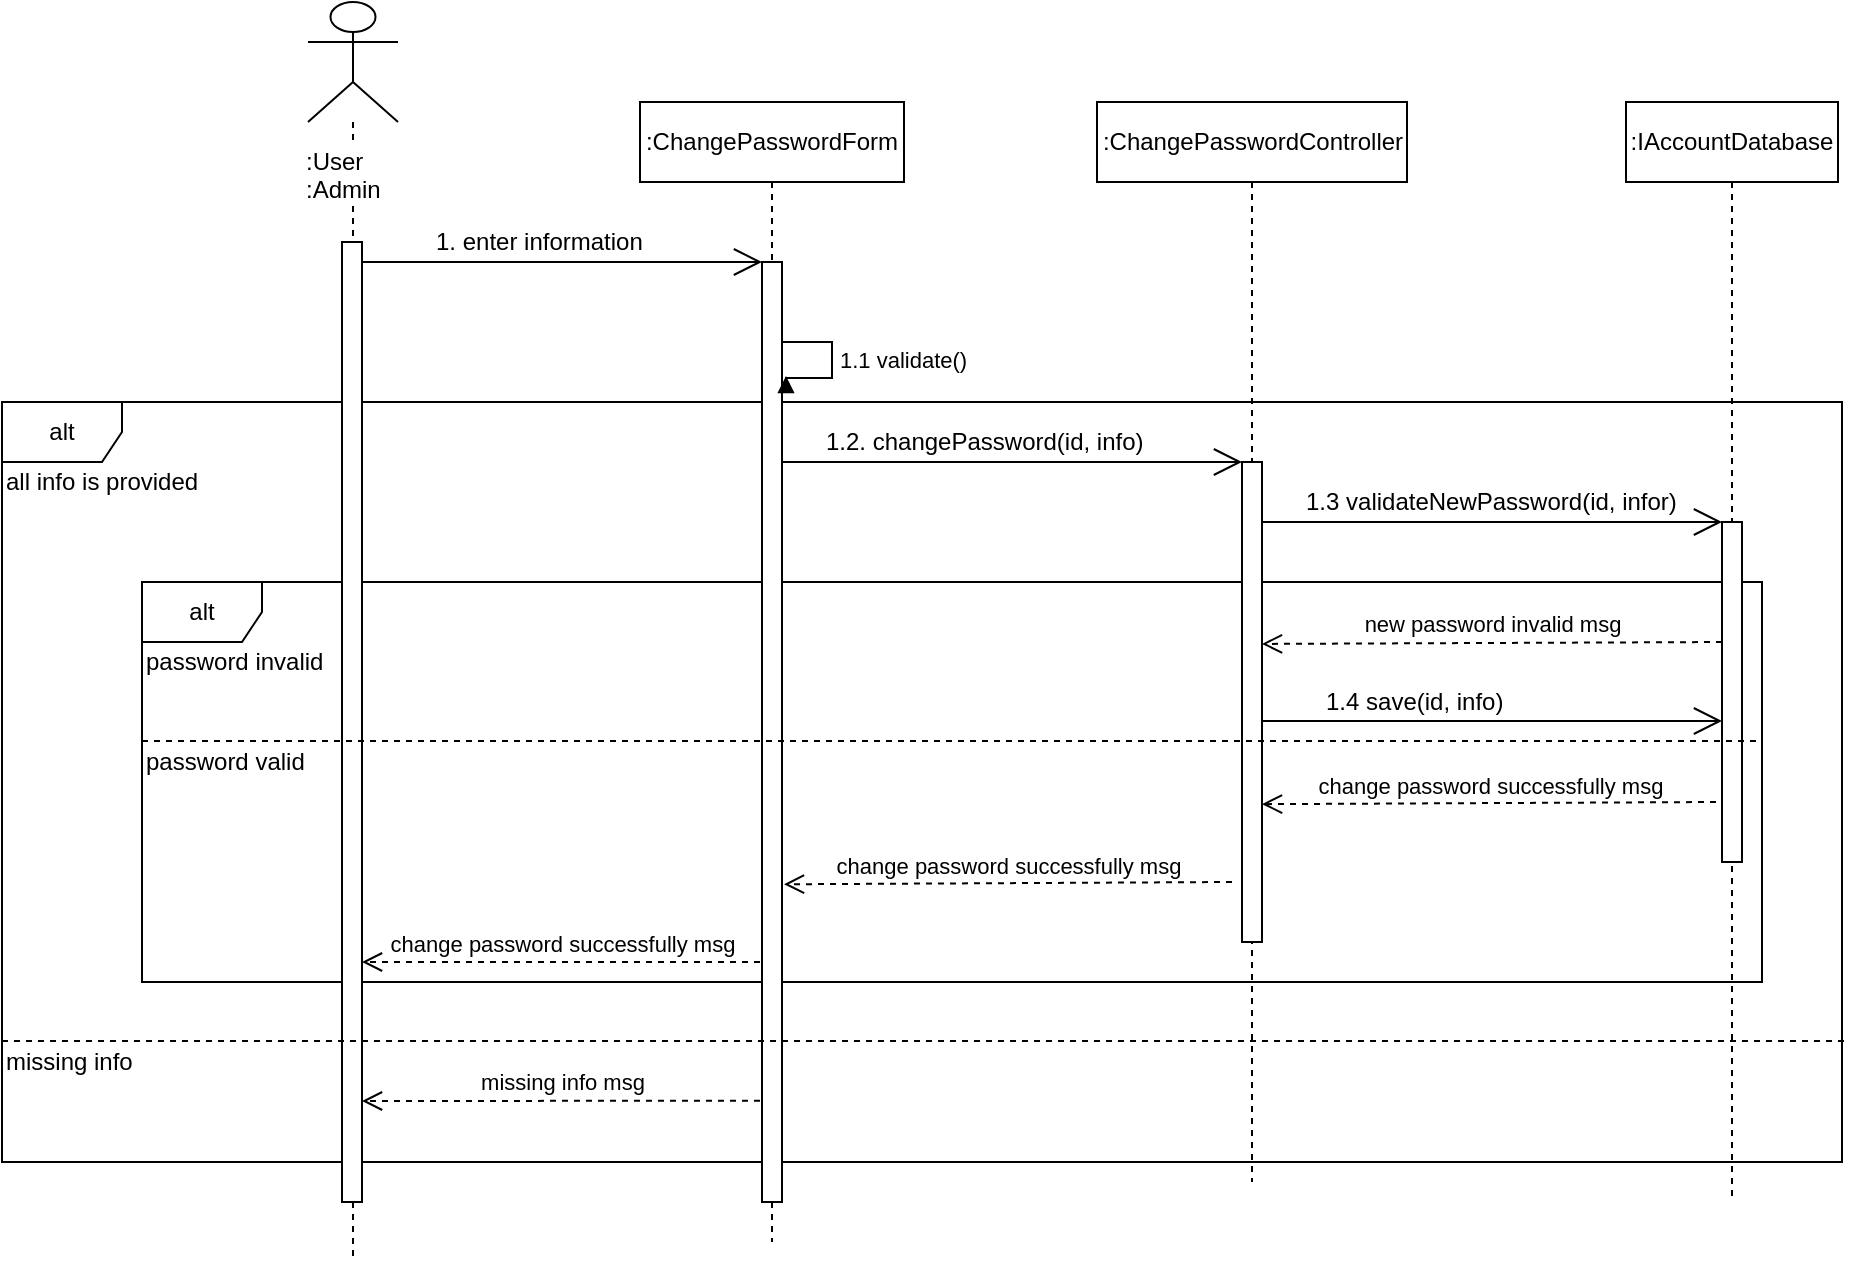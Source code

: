 <mxfile version="12.2.7" type="google" pages="1"><diagram id="9VVV0wmlApFZpibhe6T6" name="Page-1"><mxGraphModel dx="1822" dy="534" grid="1" gridSize="10" guides="1" tooltips="1" connect="1" arrows="1" fold="1" page="1" pageScale="1" pageWidth="850" pageHeight="1100" math="0" shadow="0"><root><mxCell id="0"/><mxCell id="1" parent="0"/><mxCell id="zN-fZTzK0fWzN6xIG9kl-5" value="&lt;span style=&quot;text-align: left ; white-space: nowrap&quot;&gt;:IAccountDatabase&lt;/span&gt;" style="shape=umlLifeline;perimeter=lifelinePerimeter;whiteSpace=wrap;html=1;container=1;collapsible=0;recursiveResize=0;outlineConnect=0;" parent="1" vertex="1"><mxGeometry x="792" y="90" width="106" height="550" as="geometry"/></mxCell><mxCell id="zN-fZTzK0fWzN6xIG9kl-2" value="&lt;span style=&quot;text-align: left ; white-space: nowrap&quot;&gt;:ChangePasswordController&lt;/span&gt;" style="shape=umlLifeline;perimeter=lifelinePerimeter;whiteSpace=wrap;html=1;container=1;collapsible=0;recursiveResize=0;outlineConnect=0;" parent="1" vertex="1"><mxGeometry x="527.5" y="90" width="155" height="540" as="geometry"/></mxCell><mxCell id="zN-fZTzK0fWzN6xIG9kl-1" value="&lt;span style=&quot;text-align: left ; white-space: nowrap&quot;&gt;:ChangePasswordForm&lt;/span&gt;" style="shape=umlLifeline;perimeter=lifelinePerimeter;whiteSpace=wrap;html=1;container=1;collapsible=0;recursiveResize=0;outlineConnect=0;" parent="1" vertex="1"><mxGeometry x="299" y="90" width="132" height="570" as="geometry"/></mxCell><mxCell id="iLXR5Pj4QZRE0byJ2EBu-24" value="alt" style="shape=umlFrame;whiteSpace=wrap;html=1;" parent="1" vertex="1"><mxGeometry x="-20" y="240" width="920" height="380" as="geometry"/></mxCell><mxCell id="iLXR5Pj4QZRE0byJ2EBu-23" value="alt" style="shape=umlFrame;whiteSpace=wrap;html=1;" parent="1" vertex="1"><mxGeometry x="50" y="330" width="810" height="200" as="geometry"/></mxCell><mxCell id="iLXR5Pj4QZRE0byJ2EBu-31" value="" style="shape=umlLifeline;participant=umlActor;perimeter=lifelinePerimeter;whiteSpace=wrap;html=1;container=1;collapsible=0;recursiveResize=0;verticalAlign=top;spacingTop=36;labelBackgroundColor=#ffffff;outlineConnect=0;size=60;" parent="1" vertex="1"><mxGeometry x="133" y="40" width="45" height="630" as="geometry"/></mxCell><mxCell id="iLXR5Pj4QZRE0byJ2EBu-1" value="" style="html=1;points=[];perimeter=orthogonalPerimeter;" parent="1" vertex="1"><mxGeometry x="150" y="160" width="10" height="480" as="geometry"/></mxCell><mxCell id="iLXR5Pj4QZRE0byJ2EBu-2" value="" style="endArrow=open;endFill=1;endSize=12;html=1;" parent="1" target="iLXR5Pj4QZRE0byJ2EBu-3" edge="1"><mxGeometry width="160" relative="1" as="geometry"><mxPoint x="160" y="170" as="sourcePoint"/><mxPoint x="360" y="170" as="targetPoint"/></mxGeometry></mxCell><mxCell id="iLXR5Pj4QZRE0byJ2EBu-3" value="" style="html=1;points=[];perimeter=orthogonalPerimeter;" parent="1" vertex="1"><mxGeometry x="360" y="170" width="10" height="470" as="geometry"/></mxCell><mxCell id="iLXR5Pj4QZRE0byJ2EBu-5" value="1.1 validate()" style="edgeStyle=orthogonalEdgeStyle;html=1;align=left;spacingLeft=2;endArrow=block;rounded=0;" parent="1" edge="1"><mxGeometry relative="1" as="geometry"><mxPoint x="370" y="210" as="sourcePoint"/><Array as="points"><mxPoint x="395" y="210"/><mxPoint x="395" y="228"/></Array><mxPoint x="372" y="227" as="targetPoint"/></mxGeometry></mxCell><mxCell id="iLXR5Pj4QZRE0byJ2EBu-6" value="" style="endArrow=open;endFill=1;endSize=12;html=1;" parent="1" target="iLXR5Pj4QZRE0byJ2EBu-7" edge="1"><mxGeometry width="160" relative="1" as="geometry"><mxPoint x="370" y="270" as="sourcePoint"/><mxPoint x="600" y="270" as="targetPoint"/></mxGeometry></mxCell><mxCell id="iLXR5Pj4QZRE0byJ2EBu-7" value="" style="html=1;points=[];perimeter=orthogonalPerimeter;" parent="1" vertex="1"><mxGeometry x="600" y="270" width="10" height="240" as="geometry"/></mxCell><mxCell id="iLXR5Pj4QZRE0byJ2EBu-10" value="" style="endArrow=open;endFill=1;endSize=12;html=1;" parent="1" target="iLXR5Pj4QZRE0byJ2EBu-11" edge="1"><mxGeometry width="160" relative="1" as="geometry"><mxPoint x="610" y="300" as="sourcePoint"/><mxPoint x="840" y="300" as="targetPoint"/></mxGeometry></mxCell><mxCell id="iLXR5Pj4QZRE0byJ2EBu-11" value="" style="html=1;points=[];perimeter=orthogonalPerimeter;" parent="1" vertex="1"><mxGeometry x="840" y="300" width="10" height="170" as="geometry"/></mxCell><mxCell id="iLXR5Pj4QZRE0byJ2EBu-12" value="new password invalid msg" style="html=1;verticalAlign=bottom;endArrow=open;dashed=1;endSize=8;entryX=1;entryY=0.379;entryDx=0;entryDy=0;entryPerimeter=0;" parent="1" target="iLXR5Pj4QZRE0byJ2EBu-7" edge="1"><mxGeometry relative="1" as="geometry"><mxPoint x="840" y="360" as="sourcePoint"/><mxPoint x="760" y="360" as="targetPoint"/></mxGeometry></mxCell><mxCell id="iLXR5Pj4QZRE0byJ2EBu-13" value="" style="endArrow=open;endFill=1;endSize=12;html=1;" parent="1" edge="1"><mxGeometry width="160" relative="1" as="geometry"><mxPoint x="610" y="399.5" as="sourcePoint"/><mxPoint x="840" y="399.5" as="targetPoint"/></mxGeometry></mxCell><mxCell id="iLXR5Pj4QZRE0byJ2EBu-14" value="change password successfully msg" style="html=1;verticalAlign=bottom;endArrow=open;dashed=1;endSize=8;entryX=1.3;entryY=0.276;entryDx=0;entryDy=0;entryPerimeter=0;" parent="1" edge="1"><mxGeometry relative="1" as="geometry"><mxPoint x="837" y="440" as="sourcePoint"/><mxPoint x="610" y="441.08" as="targetPoint"/></mxGeometry></mxCell><mxCell id="iLXR5Pj4QZRE0byJ2EBu-15" value="change password successfully msg" style="html=1;verticalAlign=bottom;endArrow=open;dashed=1;endSize=8;entryX=1.1;entryY=0.662;entryDx=0;entryDy=0;entryPerimeter=0;" parent="1" target="iLXR5Pj4QZRE0byJ2EBu-3" edge="1"><mxGeometry relative="1" as="geometry"><mxPoint x="595" y="480" as="sourcePoint"/><mxPoint x="374" y="479" as="targetPoint"/></mxGeometry></mxCell><mxCell id="iLXR5Pj4QZRE0byJ2EBu-16" value="change password successfully msg" style="html=1;verticalAlign=bottom;endArrow=open;dashed=1;endSize=8;" parent="1" edge="1"><mxGeometry relative="1" as="geometry"><mxPoint x="359" y="520" as="sourcePoint"/><mxPoint x="160" y="520" as="targetPoint"/></mxGeometry></mxCell><mxCell id="iLXR5Pj4QZRE0byJ2EBu-17" value="missing info msg" style="html=1;verticalAlign=bottom;endArrow=open;dashed=1;endSize=8;exitX=-0.1;exitY=0.833;exitDx=0;exitDy=0;exitPerimeter=0;" parent="1" edge="1"><mxGeometry relative="1" as="geometry"><mxPoint x="359" y="589.36" as="sourcePoint"/><mxPoint x="160" y="589.5" as="targetPoint"/></mxGeometry></mxCell><mxCell id="iLXR5Pj4QZRE0byJ2EBu-18" value="1. enter information" style="text;html=1;resizable=0;points=[];autosize=1;align=left;verticalAlign=top;spacingTop=-4;" parent="1" vertex="1"><mxGeometry x="195" y="150" width="120" height="20" as="geometry"/></mxCell><mxCell id="iLXR5Pj4QZRE0byJ2EBu-19" value="1.2. changePassword(id, info)" style="text;html=1;resizable=0;points=[];autosize=1;align=left;verticalAlign=top;spacingTop=-4;" parent="1" vertex="1"><mxGeometry x="390" y="250" width="170" height="20" as="geometry"/></mxCell><mxCell id="iLXR5Pj4QZRE0byJ2EBu-21" value="1.3 validateNewPassword(id, infor)" style="text;html=1;resizable=0;points=[];autosize=1;align=left;verticalAlign=top;spacingTop=-4;" parent="1" vertex="1"><mxGeometry x="630" y="280" width="200" height="20" as="geometry"/></mxCell><mxCell id="iLXR5Pj4QZRE0byJ2EBu-22" value="1.4 save(id, info)&amp;nbsp;" style="text;html=1;resizable=0;points=[];autosize=1;align=left;verticalAlign=top;spacingTop=-4;" parent="1" vertex="1"><mxGeometry x="640" y="380" width="110" height="20" as="geometry"/></mxCell><mxCell id="iLXR5Pj4QZRE0byJ2EBu-25" value="all info is provided" style="text;html=1;resizable=0;points=[];autosize=1;align=left;verticalAlign=top;spacingTop=-4;" parent="1" vertex="1"><mxGeometry x="-20" y="270" width="110" height="20" as="geometry"/></mxCell><mxCell id="iLXR5Pj4QZRE0byJ2EBu-26" value="missing info" style="text;html=1;resizable=0;points=[];autosize=1;align=left;verticalAlign=top;spacingTop=-4;" parent="1" vertex="1"><mxGeometry x="-20" y="560" width="80" height="20" as="geometry"/></mxCell><mxCell id="iLXR5Pj4QZRE0byJ2EBu-27" value="" style="endArrow=none;dashed=1;endFill=0;endSize=12;html=1;" parent="1" edge="1"><mxGeometry width="160" relative="1" as="geometry"><mxPoint x="-20" y="559.5" as="sourcePoint"/><mxPoint x="904" y="559.5" as="targetPoint"/></mxGeometry></mxCell><mxCell id="iLXR5Pj4QZRE0byJ2EBu-28" value="" style="endArrow=none;dashed=1;endFill=0;endSize=12;html=1;" parent="1" edge="1"><mxGeometry width="160" relative="1" as="geometry"><mxPoint x="50" y="409.5" as="sourcePoint"/><mxPoint x="860" y="409.5" as="targetPoint"/></mxGeometry></mxCell><mxCell id="iLXR5Pj4QZRE0byJ2EBu-29" value="password invalid" style="text;html=1;resizable=0;points=[];autosize=1;align=left;verticalAlign=top;spacingTop=-4;" parent="1" vertex="1"><mxGeometry x="50" y="360" width="100" height="20" as="geometry"/></mxCell><mxCell id="iLXR5Pj4QZRE0byJ2EBu-30" value="password valid" style="text;html=1;resizable=0;points=[];autosize=1;align=left;verticalAlign=top;spacingTop=-4;" parent="1" vertex="1"><mxGeometry x="50" y="410" width="90" height="20" as="geometry"/></mxCell><mxCell id="iLXR5Pj4QZRE0byJ2EBu-35" value=":User &lt;br&gt;:Admin" style="text;html=1;resizable=0;points=[];autosize=1;align=left;verticalAlign=top;spacingTop=-4;fillColor=#ffffff;" parent="1" vertex="1"><mxGeometry x="130" y="110" width="50" height="30" as="geometry"/></mxCell></root></mxGraphModel></diagram></mxfile>